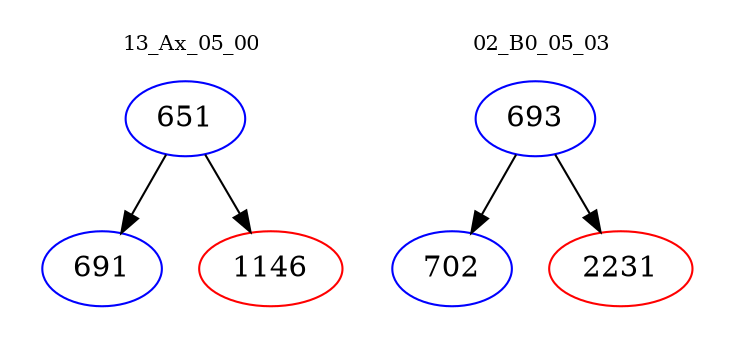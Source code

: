 digraph{
subgraph cluster_0 {
color = white
label = "13_Ax_05_00";
fontsize=10;
T0_651 [label="651", color="blue"]
T0_651 -> T0_691 [color="black"]
T0_691 [label="691", color="blue"]
T0_651 -> T0_1146 [color="black"]
T0_1146 [label="1146", color="red"]
}
subgraph cluster_1 {
color = white
label = "02_B0_05_03";
fontsize=10;
T1_693 [label="693", color="blue"]
T1_693 -> T1_702 [color="black"]
T1_702 [label="702", color="blue"]
T1_693 -> T1_2231 [color="black"]
T1_2231 [label="2231", color="red"]
}
}
